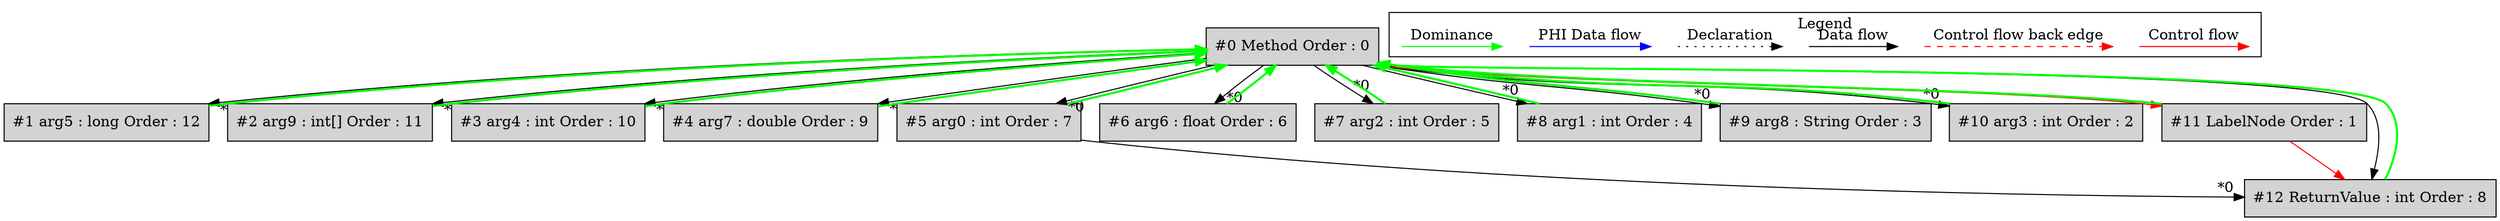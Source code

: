 digraph debugoutput {
 ordering="in";
 node0[label="#0 Method Order : 0",shape=box, fillcolor=lightgrey, style=filled];
 node1[label="#1 arg5 : long Order : 12",shape=box, fillcolor=lightgrey, style=filled];
 node1 -> node0[dir="forward" color="green" penwidth="2"];
 node0 -> node1[headlabel="*0", labeldistance=2];
 node2[label="#2 arg9 : int[] Order : 11",shape=box, fillcolor=lightgrey, style=filled];
 node2 -> node0[dir="forward" color="green" penwidth="2"];
 node0 -> node2[headlabel="*0", labeldistance=2];
 node3[label="#3 arg4 : int Order : 10",shape=box, fillcolor=lightgrey, style=filled];
 node3 -> node0[dir="forward" color="green" penwidth="2"];
 node0 -> node3[headlabel="*0", labeldistance=2];
 node4[label="#4 arg7 : double Order : 9",shape=box, fillcolor=lightgrey, style=filled];
 node4 -> node0[dir="forward" color="green" penwidth="2"];
 node0 -> node4[headlabel="*0", labeldistance=2];
 node5[label="#5 arg0 : int Order : 7",shape=box, fillcolor=lightgrey, style=filled];
 node5 -> node0[dir="forward" color="green" penwidth="2"];
 node0 -> node5[headlabel="*0", labeldistance=2];
 node6[label="#6 arg6 : float Order : 6",shape=box, fillcolor=lightgrey, style=filled];
 node6 -> node0[dir="forward" color="green" penwidth="2"];
 node0 -> node6[headlabel="*0", labeldistance=2];
 node7[label="#7 arg2 : int Order : 5",shape=box, fillcolor=lightgrey, style=filled];
 node7 -> node0[dir="forward" color="green" penwidth="2"];
 node0 -> node7[headlabel="*0", labeldistance=2];
 node8[label="#8 arg1 : int Order : 4",shape=box, fillcolor=lightgrey, style=filled];
 node8 -> node0[dir="forward" color="green" penwidth="2"];
 node0 -> node8[headlabel="*0", labeldistance=2];
 node9[label="#9 arg8 : String Order : 3",shape=box, fillcolor=lightgrey, style=filled];
 node9 -> node0[dir="forward" color="green" penwidth="2"];
 node0 -> node9[headlabel="*0", labeldistance=2];
 node10[label="#10 arg3 : int Order : 2",shape=box, fillcolor=lightgrey, style=filled];
 node10 -> node0[dir="forward" color="green" penwidth="2"];
 node0 -> node10[headlabel="*0", labeldistance=2];
 node11[label="#11 LabelNode Order : 1",shape=box, fillcolor=lightgrey, style=filled];
 node11 -> node0[dir="forward" color="green" penwidth="2"];
 node0 -> node11[labeldistance=2, color=red, fontcolor=red];
 node12[label="#12 ReturnValue : int Order : 8",shape=box, fillcolor=lightgrey, style=filled];
 node12 -> node0[dir="forward" color="green" penwidth="2"];
 node5 -> node12[headlabel="*0", labeldistance=2];
 node11 -> node12[labeldistance=2, color=red, fontcolor=red];
 node0 -> node12;
 subgraph cluster_000 {
  label = "Legend";
  node [shape=point]
  {
   rank=same;
   c0 [style = invis];
   c1 [style = invis];
   c2 [style = invis];
   c3 [style = invis];
   d0 [style = invis];
   d1 [style = invis];
   d2 [style = invis];
   d3 [style = invis];
   d4 [style = invis];
   d5 [style = invis];
   d6 [style = invis];
   d7 [style = invis];
  }
  c0 -> c1 [label="Control flow", style=solid, color=red]
  c2 -> c3 [label="Control flow back edge", style=dashed, color=red]
  d0 -> d1 [label="Data flow"]
  d2 -> d3 [label="Declaration", style=dotted]
  d4 -> d5 [label="PHI Data flow", color=blue]
  d6 -> d7 [label="Dominance", color=green]
 }

}
